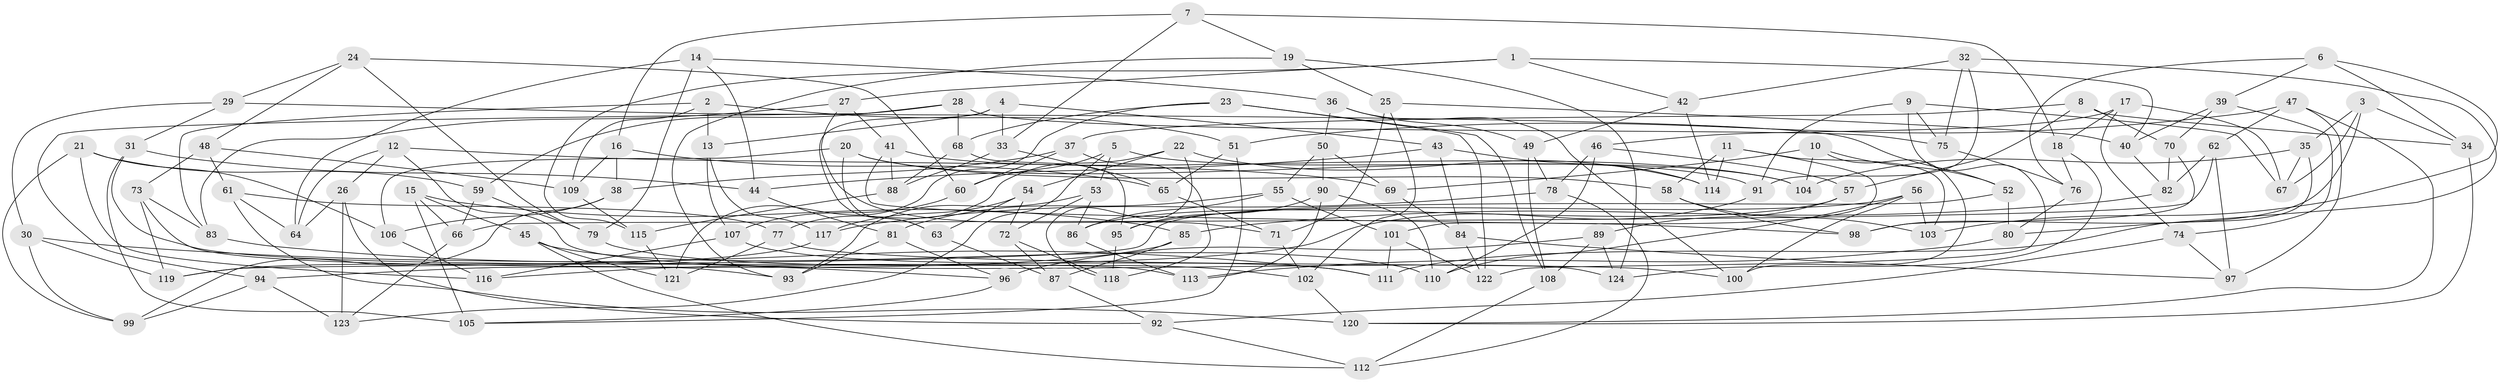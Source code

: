 // Generated by graph-tools (version 1.1) at 2025/16/03/09/25 04:16:23]
// undirected, 124 vertices, 248 edges
graph export_dot {
graph [start="1"]
  node [color=gray90,style=filled];
  1;
  2;
  3;
  4;
  5;
  6;
  7;
  8;
  9;
  10;
  11;
  12;
  13;
  14;
  15;
  16;
  17;
  18;
  19;
  20;
  21;
  22;
  23;
  24;
  25;
  26;
  27;
  28;
  29;
  30;
  31;
  32;
  33;
  34;
  35;
  36;
  37;
  38;
  39;
  40;
  41;
  42;
  43;
  44;
  45;
  46;
  47;
  48;
  49;
  50;
  51;
  52;
  53;
  54;
  55;
  56;
  57;
  58;
  59;
  60;
  61;
  62;
  63;
  64;
  65;
  66;
  67;
  68;
  69;
  70;
  71;
  72;
  73;
  74;
  75;
  76;
  77;
  78;
  79;
  80;
  81;
  82;
  83;
  84;
  85;
  86;
  87;
  88;
  89;
  90;
  91;
  92;
  93;
  94;
  95;
  96;
  97;
  98;
  99;
  100;
  101;
  102;
  103;
  104;
  105;
  106;
  107;
  108;
  109;
  110;
  111;
  112;
  113;
  114;
  115;
  116;
  117;
  118;
  119;
  120;
  121;
  122;
  123;
  124;
  1 -- 27;
  1 -- 40;
  1 -- 42;
  1 -- 115;
  2 -- 13;
  2 -- 83;
  2 -- 109;
  2 -- 51;
  3 -- 34;
  3 -- 98;
  3 -- 67;
  3 -- 35;
  4 -- 33;
  4 -- 43;
  4 -- 13;
  4 -- 63;
  5 -- 53;
  5 -- 104;
  5 -- 123;
  5 -- 60;
  6 -- 34;
  6 -- 39;
  6 -- 76;
  6 -- 103;
  7 -- 33;
  7 -- 18;
  7 -- 19;
  7 -- 16;
  8 -- 57;
  8 -- 37;
  8 -- 34;
  8 -- 70;
  9 -- 67;
  9 -- 122;
  9 -- 75;
  9 -- 91;
  10 -- 100;
  10 -- 104;
  10 -- 52;
  10 -- 69;
  11 -- 103;
  11 -- 114;
  11 -- 58;
  11 -- 101;
  12 -- 124;
  12 -- 69;
  12 -- 26;
  12 -- 64;
  13 -- 107;
  13 -- 117;
  14 -- 36;
  14 -- 79;
  14 -- 64;
  14 -- 44;
  15 -- 45;
  15 -- 105;
  15 -- 85;
  15 -- 66;
  16 -- 109;
  16 -- 38;
  16 -- 65;
  17 -- 67;
  17 -- 74;
  17 -- 18;
  17 -- 46;
  18 -- 124;
  18 -- 76;
  19 -- 93;
  19 -- 124;
  19 -- 25;
  20 -- 91;
  20 -- 63;
  20 -- 58;
  20 -- 106;
  21 -- 99;
  21 -- 106;
  21 -- 59;
  21 -- 116;
  22 -- 54;
  22 -- 77;
  22 -- 118;
  22 -- 114;
  23 -- 68;
  23 -- 121;
  23 -- 108;
  23 -- 122;
  24 -- 29;
  24 -- 79;
  24 -- 60;
  24 -- 48;
  25 -- 102;
  25 -- 40;
  25 -- 71;
  26 -- 92;
  26 -- 64;
  26 -- 123;
  27 -- 83;
  27 -- 71;
  27 -- 41;
  28 -- 94;
  28 -- 75;
  28 -- 68;
  28 -- 59;
  29 -- 31;
  29 -- 52;
  29 -- 30;
  30 -- 119;
  30 -- 99;
  30 -- 96;
  31 -- 105;
  31 -- 113;
  31 -- 44;
  32 -- 75;
  32 -- 91;
  32 -- 80;
  32 -- 42;
  33 -- 65;
  33 -- 88;
  34 -- 120;
  35 -- 104;
  35 -- 67;
  35 -- 111;
  36 -- 49;
  36 -- 50;
  36 -- 100;
  37 -- 118;
  37 -- 60;
  37 -- 38;
  38 -- 99;
  38 -- 106;
  39 -- 70;
  39 -- 74;
  39 -- 40;
  40 -- 82;
  41 -- 104;
  41 -- 98;
  41 -- 88;
  42 -- 114;
  42 -- 49;
  43 -- 114;
  43 -- 84;
  43 -- 44;
  44 -- 81;
  45 -- 121;
  45 -- 110;
  45 -- 112;
  46 -- 57;
  46 -- 110;
  46 -- 78;
  47 -- 62;
  47 -- 120;
  47 -- 51;
  47 -- 97;
  48 -- 73;
  48 -- 109;
  48 -- 61;
  49 -- 78;
  49 -- 108;
  50 -- 90;
  50 -- 55;
  50 -- 69;
  51 -- 65;
  51 -- 105;
  52 -- 119;
  52 -- 80;
  53 -- 93;
  53 -- 86;
  53 -- 72;
  54 -- 117;
  54 -- 63;
  54 -- 72;
  55 -- 101;
  55 -- 86;
  55 -- 81;
  56 -- 100;
  56 -- 110;
  56 -- 103;
  56 -- 95;
  57 -- 89;
  57 -- 86;
  58 -- 103;
  58 -- 98;
  59 -- 66;
  59 -- 79;
  60 -- 107;
  61 -- 120;
  61 -- 64;
  61 -- 77;
  62 -- 97;
  62 -- 66;
  62 -- 82;
  63 -- 87;
  65 -- 71;
  66 -- 123;
  68 -- 88;
  68 -- 95;
  69 -- 84;
  70 -- 82;
  70 -- 98;
  71 -- 102;
  72 -- 87;
  72 -- 118;
  73 -- 119;
  73 -- 93;
  73 -- 83;
  74 -- 92;
  74 -- 97;
  75 -- 76;
  76 -- 80;
  77 -- 121;
  77 -- 100;
  78 -- 112;
  78 -- 117;
  79 -- 102;
  80 -- 113;
  81 -- 96;
  81 -- 93;
  82 -- 85;
  83 -- 111;
  84 -- 122;
  84 -- 97;
  85 -- 87;
  85 -- 94;
  86 -- 113;
  87 -- 92;
  88 -- 115;
  89 -- 96;
  89 -- 108;
  89 -- 124;
  90 -- 110;
  90 -- 113;
  90 -- 95;
  91 -- 116;
  92 -- 112;
  94 -- 123;
  94 -- 99;
  95 -- 118;
  96 -- 105;
  101 -- 122;
  101 -- 111;
  102 -- 120;
  106 -- 116;
  107 -- 116;
  107 -- 111;
  108 -- 112;
  109 -- 115;
  115 -- 121;
  117 -- 119;
}
